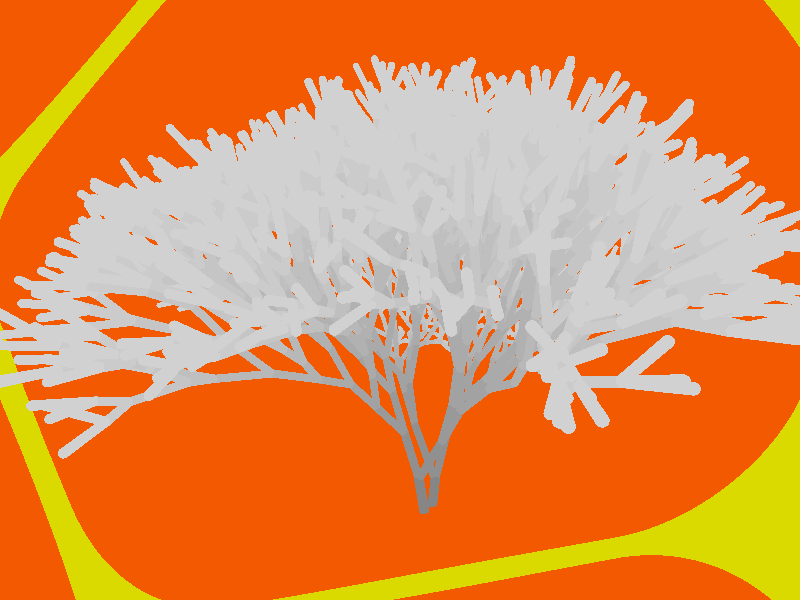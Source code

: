 // Persistence of Vision Ray Tracer Scene Description File

#version 3.5; // current version is 3.8

/* 
Information on Pov-Ray:
 
My personal introduction into Pov-Ray was the excellent book "3D-Welten, professionelle Animationen und fotorealistische Grafiken mit Raytracing" from 
Toni Lama by Carl Hanser Verlag München Wien, 2004. Apart of that I recommend the Pov-Ray-homepage (http://www.povray.org).

Further information on Pov-Ray can be found at https://sus.ziti.uni-heidelberg.de/Lehre/WS2021_Tools/POVRAY/POVRAY_PeterFischer.pdf,  
https://wiki.povray.org/content/Main_Page, https://de.wikibooks.org/wiki/Raytracing_mit_POV-Ray or, in german language, here: https://www.f-lohmueller.de/pov_tut/pov__ger.htm
*/ 
 
/*
---------------------------------------------------Modeling approach---------------------------------------------- 
// ----------------------------------------
This model represents an arbuscule within a root cortex cell. Arbuscules are dichotomously branched fungal structures occuring in symbiotic interactions between plant roots from many different 
species with a small group of specialized fungi. Given their large surface, these structures are ideal for exchanging nutrients between root cells and fungal hyphae. This exchange, 
fungal mineral nutrients versus plant carbohydrates is the main driving force for the symbiotic interaction. 

Modeling these two structures has been shown in earlier models in this collection. Here the two respective models are somewhat simplified and then combined.  

*/

//-----------------------------------Scene settings (Camera, light, background)-------------------------------------------------

global_settings {
    assumed_gamma 1.0
    max_trace_level 5
}

#declare Hauptkamerax = 
camera {
    location  <-8.5, 0.3, 1.5>
    right     x*image_width/image_height
    look_at   <0, 0.8,  1.2>
    rotate <0, 0, 0>
}

camera {
    Hauptkamerax
}

// create a regular point light source
light_source {
     0*x                  // light's position (translated below)
    color rgb <0.7,0.7,0.7>    // light's color
    translate <-20, 2, 0>
    media_interaction off
}
light_source {
    0*x                  // light's position (translated below)
    color rgb <0.7,0.7,0.7>    // light's color
    translate <-80, 10, 10>
    media_interaction off
} 

light_source {
    0*x                  // light's position (translated below)
    color rgb <1,1,1>    // light's color
    media_interaction off
}

background { 
    color rgb <1, 1, 1> 
}


// ----------------------------------------

/*

//Das Koordinatensystem
cylinder { <-100, 0, 0>, <100, 0, 0>, 0.05 
  pigment {

    color rgb <1,0,0>     // solid color pigment
  }
}

cylinder { <0, -100, 0>, <0, 100, 0>, 0.05 
  pigment {

    color rgb <0,1,0>     // solid color pigment
  }
}

cylinder { <0, 0, -100>, <0, 0, 100>, 0.05 
  pigment {

    color rgb <0,0,1>     // solid color pigment
  }
}

//Der Massstab

cylinder { <-1, -3, 0>, <-1, -3, 1>, 0.05 
  pigment {

    color rgb <1,1,0>     // solid color pigment
  }
} 

*/

//-------------Definition der Startwerte -------------------------------------------


#declare zNumber =5;
#declare yNumber =5;
#declare xNumber =3;
#declare Number =  xNumber*yNumber*zNumber;
#declare Variance =0.6;
#declare P0 = <-1.5, -4.5, -4>; 
#declare chance1 = seed (13);
#declare chance2 = seed (15);
#declare chance3 = seed (23);
#declare Positions = array [Number];
#declare Counter = 0; 




//---------------Definition of cellular positions--------------------------


//Three nested loops for creating a 3D cellular tissue

#declare ticker3 = 0; 
#while ( ticker3 <yNumber)

    #declare ticker2 = 0; 
    #while ( ticker2 <zNumber)

        #declare ticker = 0; 
        #while ( ticker <xNumber)

            #declare var1 = rand(chance1);
            #declare var2 = rand(chance2);
            #declare var3 = rand(chance3);

            #declare xDistance = 1.5;
            #declare yDistance = 1.5;
            #declare zDistance = 1.5;

            //if-statement for shifting every second column of cells ( only in z-direction) for half a cell diameter in y-direction.
            #if (mod(ticker2, 2) >0) 

                #declare P1=<P0.x + (ticker) * xDistance + Variance * var1, P0.y + (ticker3) * yDistance + Variance * var2, P0.z + (ticker2) * zDistance + Variance*var3>;

            #else

                #declare P1=<P0.x + (ticker) * xDistance + Variance * var1, P0.y + (ticker3) * yDistance+ yDistance/2  + Variance * var2, P0.z + (ticker2) * zDistance + Variance*var3>;


            #end

            #declare Positions [Counter] = P1;
            #declare Counter = Counter + 1; 
 
        #declare ticker = ticker + 1; 
        #end

    #declare ticker2 = ticker2 + 1; 
    #end
 
#declare ticker3 = ticker3 + 1; 
#end
  

//------------------Model of the cellular tissue---------------------------

//The positions defined above are used to invoke blobs where spheres from the neighbouring positions are substracted from a central sphere. This results in cell-like shapes. The cells are substracted from
//a box and this box with "hollow cells" is sectioned by another box to be able to look inside. One of the cells then will beused for hosting the arbuscule. 

#declare Zellverband = 

difference {
    difference {
        box {
            <0, -5, -5>  < 5,  5,  5>  // other corner position <X2 Y2 Z2>
        } 
        union {   //cells are put together into a union
            #declare ticker = 0; 
            #while ( ticker < Number)
                #declare P1 = Positions [ticker];//Der jeweilige Punkt 
                
                #declare RadiusVal   = 1.5; // (0 < RadiusVal) outer sphere of influence on other components
                #declare StrengthVal = 1.0; // (+ or -) strength of component's radiating density

                #declare RadiusVal2   = 1.2; // (0 < RadiusVal) outer sphere of influence on other components
                #declare StrengthVal2 = -0.8; // (+ or -) strength of component's radiating density 
                blob {
                    threshold 0.3
                    sphere { 
                        <0, 0, 0>, RadiusVal, StrengthVal
                        translate < P1.x, P1.y, P1.z> 
                    }
  
                    #declare ticker2 = 0;                              //Here comes the loop searching the array for adjacent cells
                    #while (ticker2 < Number) 
                                                   //Positions of these cells are caled P2
                        #declare P2 = Positions [ticker2]; 
                        #declare Distance = vlength (P2 - P1);

                        #if (Distance > 0)                                 //This excludes the Position P1 itself
                            #if (Distance < 1.7)                               //And this excludes all Positions to far away from P1

                                sphere { 
                                    <0, 0, 0>, RadiusVal2, StrengthVal2     //Sphere on these position are substracted from the central sphere
                                    translate P2
                                } 

                            #else
                            #end
                        #else
                        #end

                    #declare ticker2 = ticker2 + 1; 
                    #end

                    texture {
                        pigment {
                            color rgb <0.9,0.1,0>     // solid color pigment
                        }
                        normal {
                            bumps 1.2        // any pattern optionally followed by an intensity value [0.5]
                            scale 0.05       // any transformations
                        }
                        finish {
                            ambient 0.1          // ambient surface reflection color [0.1]
                            diffuse 0.3          // amount [0.6]
                            brilliance 0.7       // tightness of diffuse illumination [1.0]
                            roughness 0.9     // (~1.0..0.0005) (dull->highly polished) [0.05]
                        } // finish
                    }
                }

            #declare ticker = ticker + 1; 
            #end

        }
    }
    box {
        <-10, -10, -10>    < 1.35,  10,  10>  // other corner position <X2 Y2 Z2>
        texture {
            pigment {
                color rgb <0.7,0.7,0>     // solid color pigment
                transmit 0.3
            }
            normal {           // (---surface bumpiness---)
                crackle 3    // for use with normal{} (0...1 or more)
                scale 0.01
            }
            finish {           // (---surface finish---)
                ambient 0.2
                specular 0.2     // shiny
            }
        }
    }
}


//------------------------Definition of initial values-----------------------------------------------

#declare Levels =12;
#declare Distance0 = 3;
#declare Anglex0 = 30;                                                             //Rotation by the x-axis
#declare Anglez0 = 30;                                                             //Rotation by the z-axis
#declare P0 = <0, 0, 0>;                                                            //Start

//------------------------------------------------Arrays for storing positions and angles---------------------------------

#declare Positions = array [Levels][pow(2, Levels)];
#declare AAnglex = array [Levels][pow(2, Levels)];
#declare AAnglez = array [Levels][pow(2, Levels)];

//----------------------------------------------Definition of positions---------------------------------------------------------- 

#declare ticker2 = 0;                                                               //The origin
#declare ticker = 0; 
#declare P1 = P0;
#declare Positions [ticker2][ticker] = P1;
#declare AAnglex [ticker2][ticker] = 0;
#declare AAnglez [ticker2][ticker] = 0;
#declare Variance = 0.5;

#declare chance1 = seed(6);  
 
#declare ticker2 = 1;                                                                   //Loop for all subsequent levels
#while ( ticker2 <Levels)

    #declare Elemente = pow (2, ticker2);                                              //Number of elements is doubled in subsequent levels
    #declare Distance = Distance0 - (2.3 * ticker2/(1 + ticker2));                     //Distances are slightly shortened for each layer
    #declare Anglex = Anglex0 - (14 * ticker2/(1 + ticker2));                          //Additional angles are decreased in each layer
    #declare Anglez = Anglez0 - (14 * ticker2/(1 + ticker2));                          //Additional angles are decreased in each layer

    #declare ticker = 0;                                                               //Loop for all elements of a given level
    #while ( ticker <Elemente)
                                                                                    //Reading of values for the previous layer
        #declare P0 = Positions [ticker2-1][int(ticker/2)];
        #declare Angle0x = AAnglex [ticker2-1][int(ticker/2)];
        #declare Angle0z = AAnglez [ticker2-1][int(ticker/2)];

        #if (mod(ticker2, 2) >0)                                                           //Alternating rotations in each subsequent layer 

            #if (mod(ticker, 2) >0)                                                            //In the case of two elements with one common precursor element: One of them obtains a positive new angle, the other one a negative new angle. 

                #declare AAnglex [ticker2][ticker] = (Angle0x + Anglex);                           //New angles are defined and stored in the arrays
                #declare AAnglez [ticker2][ticker] = (Angle0z);                                    //New angles are defined and stored in the arrays
                #declare P1=<P0.x  + sin(radians(Angle0x + Anglex)) * Distance, P0.y + cos(radians(Angle0x + Anglex)) * cos(radians(Angle0z)) * Distance , P0.z + sin(radians(Angle0z)) * cos(radians(Angle0x + Anglex)) * Distance> + < Variance*(rand(chance1)-0.5), Variance*(rand(chance1)-0.5), Variance*(rand(chance1)-0.5)>;

            #else 

                #declare AAnglex [ticker2][ticker] = (Angle0x - Anglex);                           //New angles are defined and stored in the arrays
                #declare AAnglez [ticker2][ticker] = (Angle0z);                                    //New angles are defined and stored in the arrays
                #declare P1=<P0.x  + sin(radians(Angle0x - Anglex)) * Distance, P0.y + cos(radians(Angle0x - Anglex)) * cos(radians(Angle0z)) * Distance, P0.z + sin(radians(Angle0z)) * cos(radians(Angle0x + Anglex)) * Distance> + < Variance*(rand(chance1)-0.5), Variance*(rand(chance1)-0.5), Variance*(rand(chance1)-0.5)>;

            #end

        #else

            #if (mod(ticker, 2) >0)            //In the case of two elements with one common precursor element: One of them obtains a positive new angle, the other one a negative new angle.

                #declare AAnglex [ticker2][ticker] = (Angle0x);                                    //New angles are defined and stored in the arrays
                #declare AAnglez [ticker2][ticker] = (Angle0z + Anglez);                           //New angles are defined and stored in the arrays
                #declare P1=<P0.x  + sin(radians(Angle0x)) * Distance, P0.y + cos(radians(Angle0z + Anglez)) * cos(radians(Angle0x)) * Distance, P0.z + sin(radians(Angle0z + Anglez)) * cos(radians(Angle0x)) * Distance> + < Variance*(rand(chance1)-0.5), Variance*(rand(chance1)-0.5), Variance*(rand(chance1)-0.5)>;

            #else 

                #declare AAnglex [ticker2][ticker] = (Angle0x);                                    //New angles are defined and stored in the arrays
                #declare AAnglez [ticker2][ticker] = (Angle0z - Anglez);                           //New angles are defined and stored in the arrays
                #declare P1=<P0.x  + sin(radians(Angle0x)) * Distance, P0.y + cos(radians(Angle0z - Anglez)) * cos(radians(Angle0x)) * Distance, P0.z + sin(radians(Angle0z - Anglez)) * cos(radians(Angle0x)) * Distance> + < Variance*(rand(chance1)-0.5), Variance*(rand(chance1)-0.5), Variance*(rand(chance1)-0.5)>;

            #end

        #end
                                                                                    

        #declare Positions [ticker2][ticker] = P1;                                                  //New position is stored in the array

    #declare ticker = ticker + 1; 
    #end                                                                                                                                          

#declare ticker2 = ticker2 + 1; 
#end
  
//---------------------------------------------------------Setting up the structure as a blob; first the origin separated from the blob------------------------------------------------------ 

union {
  
#declare ticker2 = 0; 
#declare ticker = 0; 
#declare P1 = Positions [ticker2][ticker];//The origin

sphere { 
    < P1.x, P1.y, P1.z>, 0.2 
    texture {
        pigment {
            color rgb <0/255, 208/255, 255/255>    // solid color pigment
        }
        finish {
            diffuse 0.3 
            specular 0.4 
            reflection { 
                0.8 metallic
            } 
            conserve_energy 
            phong 0.8 
        }
    }
}

//--------------------------Now the blob becomes defined-----------------------------------------

#declare StrengthVal = 1.; // (+ or -) strength of component's radiating density
  
#declare ticker2 = 1; 
#while ( ticker2 <Levels)

    #declare Elemente = pow (2, ticker2);

    #declare ticker = 0; 
    #while ( ticker <Elemente)
 
        #declare P1 = Positions [ticker2][ticker];                                 //The actual position
        #declare P0 = Positions [ticker2-1][int(ticker/2)];                        //the previous position

        #declare RadiusVal   = 0.5/ticker2; // Verkleinerung der Radius mit den Ebenen

        blob {
            threshold 0.3
            cylinder { 
                P1, P0, 0.3 - (0.2 * ticker2/(1 + ticker2)), StrengthVal // open
                texture {
                    pigment {
                        color rgb <0.2+ (ticker2 * 0.04),0.2 + (ticker2 * 0.04),0.2+ (ticker2 * 0.04)>     // solid color pigment
                    }
                    finish {
                        ambient 0.2          // ambient surface reflection color [0.1]
                        diffuse 0.9          // amount [0.6]
                        brilliance 1.0       // tightness of diffuse illumination [1.0]
                        phong 0.3          // amount [0.0]
                        specular 0.9       // amount [0.0]
                        metallic 0.9  // give highlight color of surface
                        crand 0.5                  // randomly speckle the surface [0.0]
                    } // finish
                }
            } 
        }

    #declare ticker = ticker + 1; 
    #end

#declare ticker2 = ticker2 + 1; 
#end

scale < 0.5, 0.5, 0.5>
rotate <0, 16, 0>
translate <0, -2.5, 0.8>

}

//---------------------------Zusammenstellung der Szene-----------------------------


object {    
    Zellverband
    translate <-1.8, 0, -0.7>
    scale <5,5,5>
} 

 